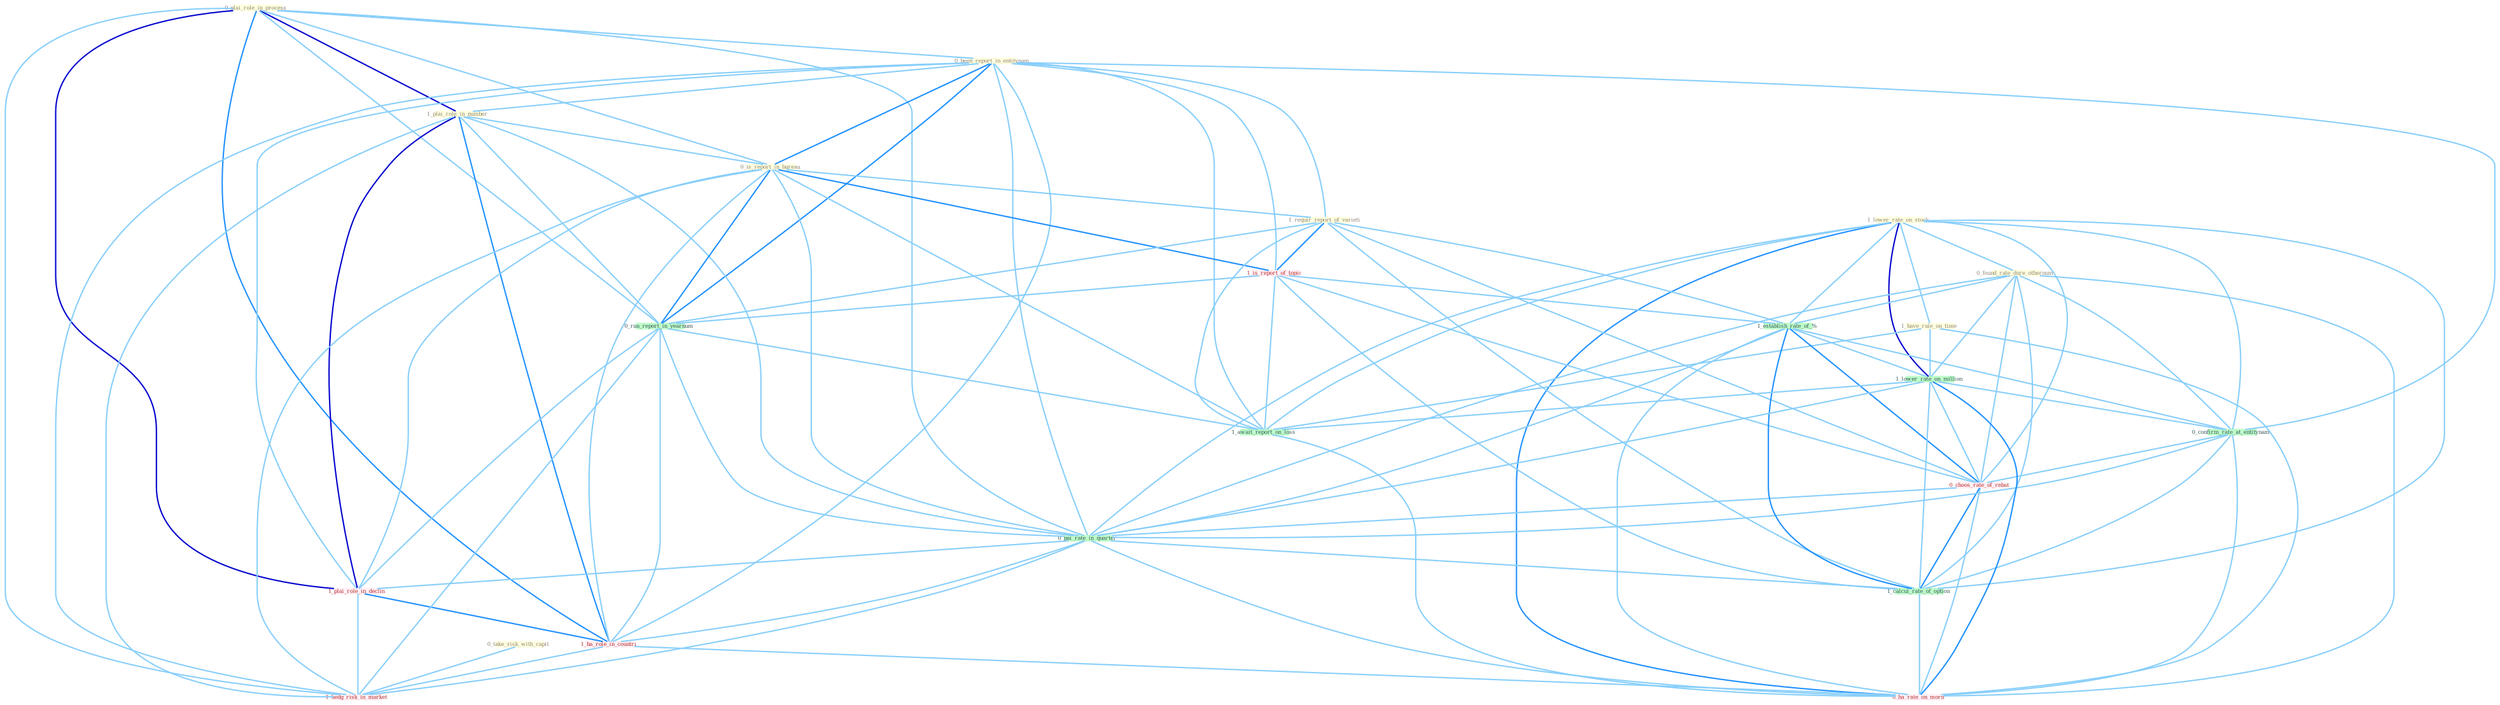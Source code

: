Graph G{ 
    node
    [shape=polygon,style=filled,width=.5,height=.06,color="#BDFCC9",fixedsize=true,fontsize=4,
    fontcolor="#2f4f4f"];
    {node
    [color="#ffffe0", fontcolor="#8b7d6b"] "0_plai_role_in_process " "0_been_report_in_entitynam " "1_plai_role_in_number " "1_lower_rate_on_stock " "0_found_rate_dure_othernum " "1_have_rule_on_time " "0_is_report_in_bureau " "0_take_risk_with_capit " "1_requir_report_of_varieti "}
{node [color="#fff0f5", fontcolor="#b22222"] "1_is_report_of_topic " "0_choos_rate_of_rebat " "1_plai_role_in_declin " "1_ha_role_in_countri " "1_hedg_risk_in_market " "0_ha_rate_on_morn "}
edge [color="#B0E2FF"];

	"0_plai_role_in_process " -- "0_been_report_in_entitynam " [w="1", color="#87cefa" ];
	"0_plai_role_in_process " -- "1_plai_role_in_number " [w="3", color="#0000cd" , len=0.6];
	"0_plai_role_in_process " -- "0_is_report_in_bureau " [w="1", color="#87cefa" ];
	"0_plai_role_in_process " -- "0_ran_report_in_yearnum " [w="1", color="#87cefa" ];
	"0_plai_role_in_process " -- "0_pai_rate_in_quarter " [w="1", color="#87cefa" ];
	"0_plai_role_in_process " -- "1_plai_role_in_declin " [w="3", color="#0000cd" , len=0.6];
	"0_plai_role_in_process " -- "1_ha_role_in_countri " [w="2", color="#1e90ff" , len=0.8];
	"0_plai_role_in_process " -- "1_hedg_risk_in_market " [w="1", color="#87cefa" ];
	"0_been_report_in_entitynam " -- "1_plai_role_in_number " [w="1", color="#87cefa" ];
	"0_been_report_in_entitynam " -- "0_is_report_in_bureau " [w="2", color="#1e90ff" , len=0.8];
	"0_been_report_in_entitynam " -- "1_requir_report_of_varieti " [w="1", color="#87cefa" ];
	"0_been_report_in_entitynam " -- "1_is_report_of_topic " [w="1", color="#87cefa" ];
	"0_been_report_in_entitynam " -- "0_ran_report_in_yearnum " [w="2", color="#1e90ff" , len=0.8];
	"0_been_report_in_entitynam " -- "1_await_report_on_loss " [w="1", color="#87cefa" ];
	"0_been_report_in_entitynam " -- "0_confirm_rate_at_entitynam " [w="1", color="#87cefa" ];
	"0_been_report_in_entitynam " -- "0_pai_rate_in_quarter " [w="1", color="#87cefa" ];
	"0_been_report_in_entitynam " -- "1_plai_role_in_declin " [w="1", color="#87cefa" ];
	"0_been_report_in_entitynam " -- "1_ha_role_in_countri " [w="1", color="#87cefa" ];
	"0_been_report_in_entitynam " -- "1_hedg_risk_in_market " [w="1", color="#87cefa" ];
	"1_plai_role_in_number " -- "0_is_report_in_bureau " [w="1", color="#87cefa" ];
	"1_plai_role_in_number " -- "0_ran_report_in_yearnum " [w="1", color="#87cefa" ];
	"1_plai_role_in_number " -- "0_pai_rate_in_quarter " [w="1", color="#87cefa" ];
	"1_plai_role_in_number " -- "1_plai_role_in_declin " [w="3", color="#0000cd" , len=0.6];
	"1_plai_role_in_number " -- "1_ha_role_in_countri " [w="2", color="#1e90ff" , len=0.8];
	"1_plai_role_in_number " -- "1_hedg_risk_in_market " [w="1", color="#87cefa" ];
	"1_lower_rate_on_stock " -- "0_found_rate_dure_othernum " [w="1", color="#87cefa" ];
	"1_lower_rate_on_stock " -- "1_have_rule_on_time " [w="1", color="#87cefa" ];
	"1_lower_rate_on_stock " -- "1_establish_rate_of_% " [w="1", color="#87cefa" ];
	"1_lower_rate_on_stock " -- "1_lower_rate_on_million " [w="3", color="#0000cd" , len=0.6];
	"1_lower_rate_on_stock " -- "1_await_report_on_loss " [w="1", color="#87cefa" ];
	"1_lower_rate_on_stock " -- "0_confirm_rate_at_entitynam " [w="1", color="#87cefa" ];
	"1_lower_rate_on_stock " -- "0_choos_rate_of_rebat " [w="1", color="#87cefa" ];
	"1_lower_rate_on_stock " -- "0_pai_rate_in_quarter " [w="1", color="#87cefa" ];
	"1_lower_rate_on_stock " -- "1_calcul_rate_of_option " [w="1", color="#87cefa" ];
	"1_lower_rate_on_stock " -- "0_ha_rate_on_morn " [w="2", color="#1e90ff" , len=0.8];
	"0_found_rate_dure_othernum " -- "1_establish_rate_of_% " [w="1", color="#87cefa" ];
	"0_found_rate_dure_othernum " -- "1_lower_rate_on_million " [w="1", color="#87cefa" ];
	"0_found_rate_dure_othernum " -- "0_confirm_rate_at_entitynam " [w="1", color="#87cefa" ];
	"0_found_rate_dure_othernum " -- "0_choos_rate_of_rebat " [w="1", color="#87cefa" ];
	"0_found_rate_dure_othernum " -- "0_pai_rate_in_quarter " [w="1", color="#87cefa" ];
	"0_found_rate_dure_othernum " -- "1_calcul_rate_of_option " [w="1", color="#87cefa" ];
	"0_found_rate_dure_othernum " -- "0_ha_rate_on_morn " [w="1", color="#87cefa" ];
	"1_have_rule_on_time " -- "1_lower_rate_on_million " [w="1", color="#87cefa" ];
	"1_have_rule_on_time " -- "1_await_report_on_loss " [w="1", color="#87cefa" ];
	"1_have_rule_on_time " -- "0_ha_rate_on_morn " [w="1", color="#87cefa" ];
	"0_is_report_in_bureau " -- "1_requir_report_of_varieti " [w="1", color="#87cefa" ];
	"0_is_report_in_bureau " -- "1_is_report_of_topic " [w="2", color="#1e90ff" , len=0.8];
	"0_is_report_in_bureau " -- "0_ran_report_in_yearnum " [w="2", color="#1e90ff" , len=0.8];
	"0_is_report_in_bureau " -- "1_await_report_on_loss " [w="1", color="#87cefa" ];
	"0_is_report_in_bureau " -- "0_pai_rate_in_quarter " [w="1", color="#87cefa" ];
	"0_is_report_in_bureau " -- "1_plai_role_in_declin " [w="1", color="#87cefa" ];
	"0_is_report_in_bureau " -- "1_ha_role_in_countri " [w="1", color="#87cefa" ];
	"0_is_report_in_bureau " -- "1_hedg_risk_in_market " [w="1", color="#87cefa" ];
	"0_take_risk_with_capit " -- "1_hedg_risk_in_market " [w="1", color="#87cefa" ];
	"1_requir_report_of_varieti " -- "1_is_report_of_topic " [w="2", color="#1e90ff" , len=0.8];
	"1_requir_report_of_varieti " -- "0_ran_report_in_yearnum " [w="1", color="#87cefa" ];
	"1_requir_report_of_varieti " -- "1_establish_rate_of_% " [w="1", color="#87cefa" ];
	"1_requir_report_of_varieti " -- "1_await_report_on_loss " [w="1", color="#87cefa" ];
	"1_requir_report_of_varieti " -- "0_choos_rate_of_rebat " [w="1", color="#87cefa" ];
	"1_requir_report_of_varieti " -- "1_calcul_rate_of_option " [w="1", color="#87cefa" ];
	"1_is_report_of_topic " -- "0_ran_report_in_yearnum " [w="1", color="#87cefa" ];
	"1_is_report_of_topic " -- "1_establish_rate_of_% " [w="1", color="#87cefa" ];
	"1_is_report_of_topic " -- "1_await_report_on_loss " [w="1", color="#87cefa" ];
	"1_is_report_of_topic " -- "0_choos_rate_of_rebat " [w="1", color="#87cefa" ];
	"1_is_report_of_topic " -- "1_calcul_rate_of_option " [w="1", color="#87cefa" ];
	"0_ran_report_in_yearnum " -- "1_await_report_on_loss " [w="1", color="#87cefa" ];
	"0_ran_report_in_yearnum " -- "0_pai_rate_in_quarter " [w="1", color="#87cefa" ];
	"0_ran_report_in_yearnum " -- "1_plai_role_in_declin " [w="1", color="#87cefa" ];
	"0_ran_report_in_yearnum " -- "1_ha_role_in_countri " [w="1", color="#87cefa" ];
	"0_ran_report_in_yearnum " -- "1_hedg_risk_in_market " [w="1", color="#87cefa" ];
	"1_establish_rate_of_% " -- "1_lower_rate_on_million " [w="1", color="#87cefa" ];
	"1_establish_rate_of_% " -- "0_confirm_rate_at_entitynam " [w="1", color="#87cefa" ];
	"1_establish_rate_of_% " -- "0_choos_rate_of_rebat " [w="2", color="#1e90ff" , len=0.8];
	"1_establish_rate_of_% " -- "0_pai_rate_in_quarter " [w="1", color="#87cefa" ];
	"1_establish_rate_of_% " -- "1_calcul_rate_of_option " [w="2", color="#1e90ff" , len=0.8];
	"1_establish_rate_of_% " -- "0_ha_rate_on_morn " [w="1", color="#87cefa" ];
	"1_lower_rate_on_million " -- "1_await_report_on_loss " [w="1", color="#87cefa" ];
	"1_lower_rate_on_million " -- "0_confirm_rate_at_entitynam " [w="1", color="#87cefa" ];
	"1_lower_rate_on_million " -- "0_choos_rate_of_rebat " [w="1", color="#87cefa" ];
	"1_lower_rate_on_million " -- "0_pai_rate_in_quarter " [w="1", color="#87cefa" ];
	"1_lower_rate_on_million " -- "1_calcul_rate_of_option " [w="1", color="#87cefa" ];
	"1_lower_rate_on_million " -- "0_ha_rate_on_morn " [w="2", color="#1e90ff" , len=0.8];
	"1_await_report_on_loss " -- "0_ha_rate_on_morn " [w="1", color="#87cefa" ];
	"0_confirm_rate_at_entitynam " -- "0_choos_rate_of_rebat " [w="1", color="#87cefa" ];
	"0_confirm_rate_at_entitynam " -- "0_pai_rate_in_quarter " [w="1", color="#87cefa" ];
	"0_confirm_rate_at_entitynam " -- "1_calcul_rate_of_option " [w="1", color="#87cefa" ];
	"0_confirm_rate_at_entitynam " -- "0_ha_rate_on_morn " [w="1", color="#87cefa" ];
	"0_choos_rate_of_rebat " -- "0_pai_rate_in_quarter " [w="1", color="#87cefa" ];
	"0_choos_rate_of_rebat " -- "1_calcul_rate_of_option " [w="2", color="#1e90ff" , len=0.8];
	"0_choos_rate_of_rebat " -- "0_ha_rate_on_morn " [w="1", color="#87cefa" ];
	"0_pai_rate_in_quarter " -- "1_calcul_rate_of_option " [w="1", color="#87cefa" ];
	"0_pai_rate_in_quarter " -- "1_plai_role_in_declin " [w="1", color="#87cefa" ];
	"0_pai_rate_in_quarter " -- "1_ha_role_in_countri " [w="1", color="#87cefa" ];
	"0_pai_rate_in_quarter " -- "1_hedg_risk_in_market " [w="1", color="#87cefa" ];
	"0_pai_rate_in_quarter " -- "0_ha_rate_on_morn " [w="1", color="#87cefa" ];
	"1_calcul_rate_of_option " -- "0_ha_rate_on_morn " [w="1", color="#87cefa" ];
	"1_plai_role_in_declin " -- "1_ha_role_in_countri " [w="2", color="#1e90ff" , len=0.8];
	"1_plai_role_in_declin " -- "1_hedg_risk_in_market " [w="1", color="#87cefa" ];
	"1_ha_role_in_countri " -- "1_hedg_risk_in_market " [w="1", color="#87cefa" ];
	"1_ha_role_in_countri " -- "0_ha_rate_on_morn " [w="1", color="#87cefa" ];
}